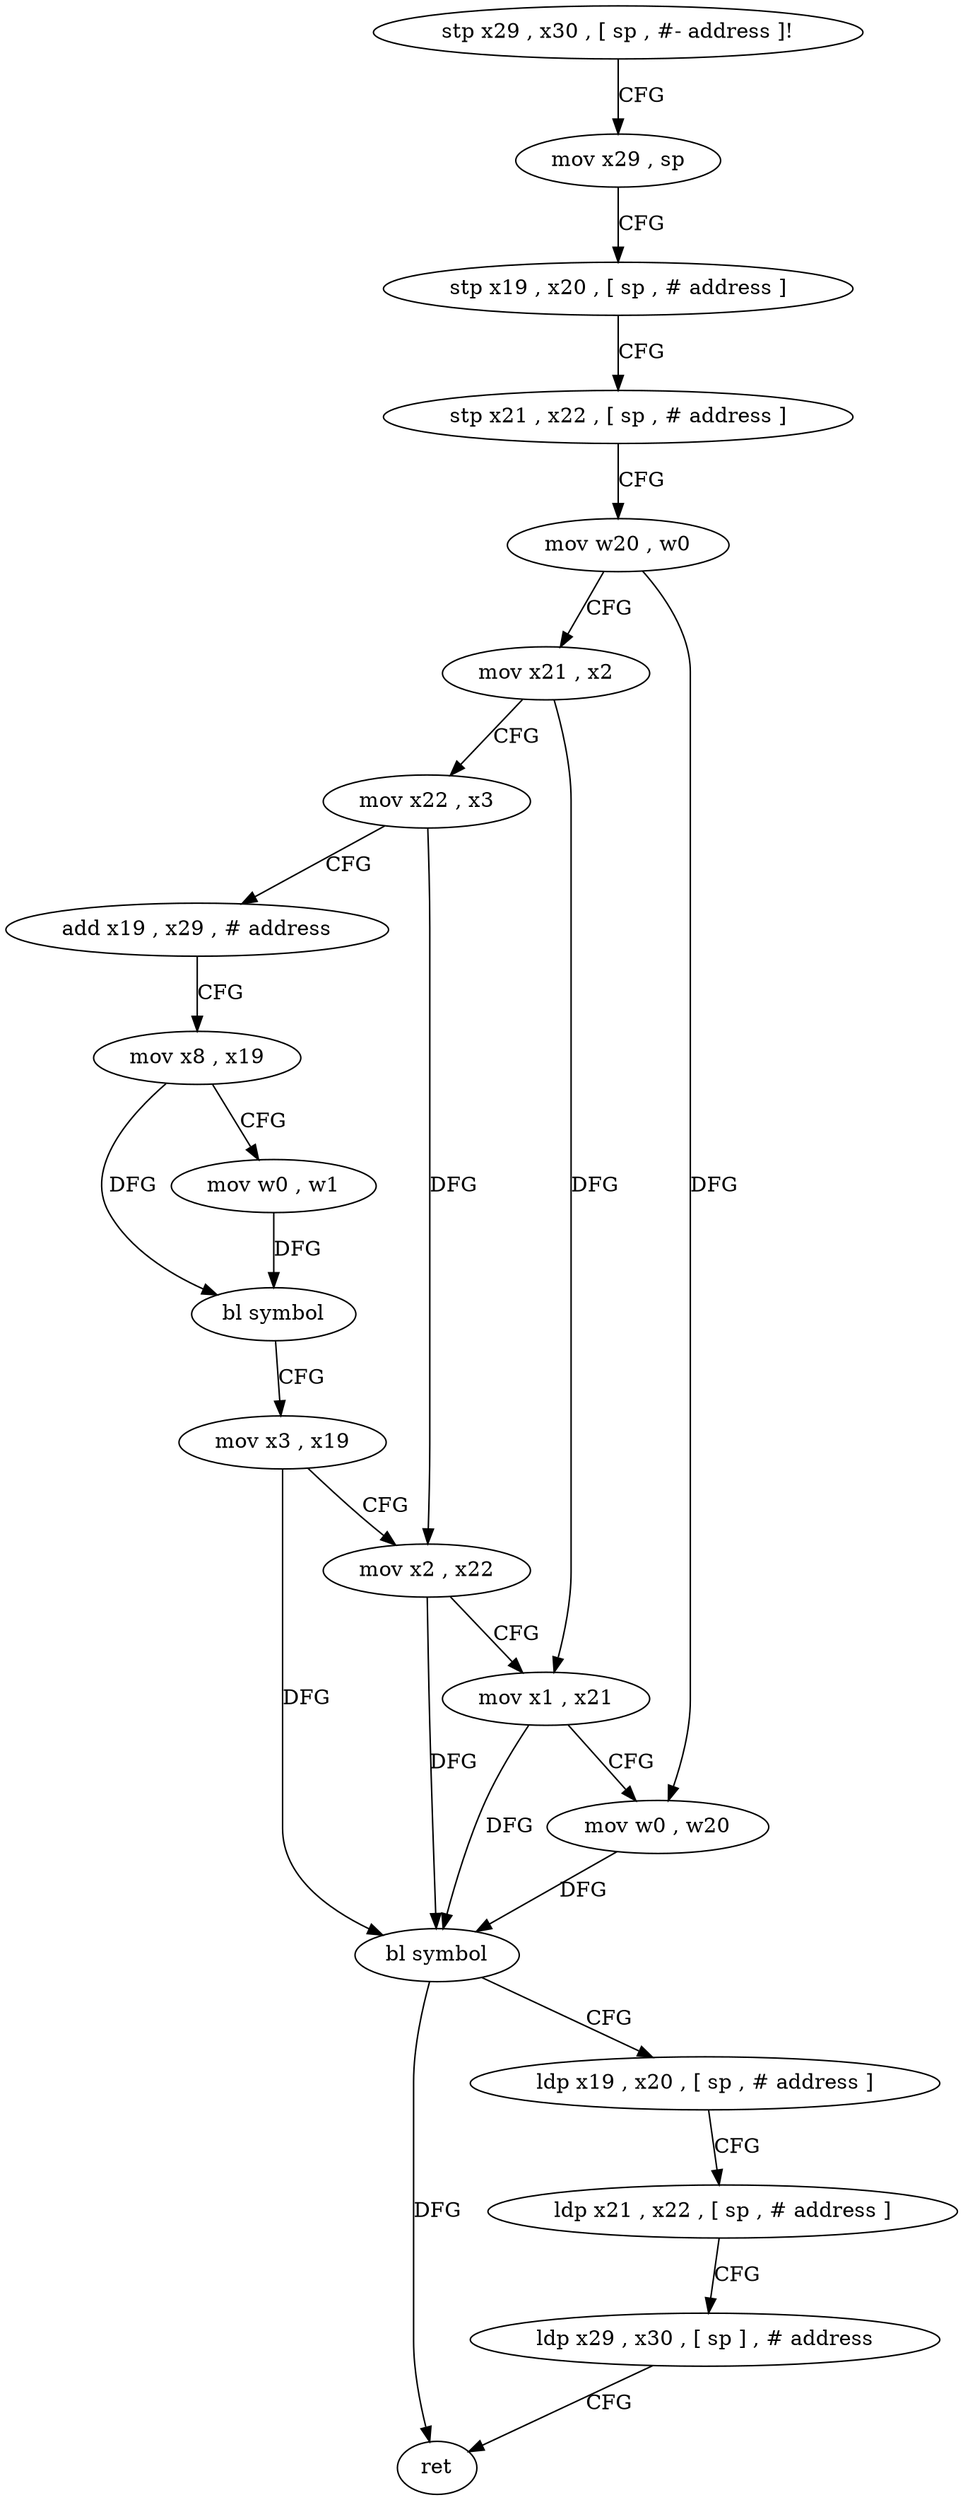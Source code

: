 digraph "func" {
"4228816" [label = "stp x29 , x30 , [ sp , #- address ]!" ]
"4228820" [label = "mov x29 , sp" ]
"4228824" [label = "stp x19 , x20 , [ sp , # address ]" ]
"4228828" [label = "stp x21 , x22 , [ sp , # address ]" ]
"4228832" [label = "mov w20 , w0" ]
"4228836" [label = "mov x21 , x2" ]
"4228840" [label = "mov x22 , x3" ]
"4228844" [label = "add x19 , x29 , # address" ]
"4228848" [label = "mov x8 , x19" ]
"4228852" [label = "mov w0 , w1" ]
"4228856" [label = "bl symbol" ]
"4228860" [label = "mov x3 , x19" ]
"4228864" [label = "mov x2 , x22" ]
"4228868" [label = "mov x1 , x21" ]
"4228872" [label = "mov w0 , w20" ]
"4228876" [label = "bl symbol" ]
"4228880" [label = "ldp x19 , x20 , [ sp , # address ]" ]
"4228884" [label = "ldp x21 , x22 , [ sp , # address ]" ]
"4228888" [label = "ldp x29 , x30 , [ sp ] , # address" ]
"4228892" [label = "ret" ]
"4228816" -> "4228820" [ label = "CFG" ]
"4228820" -> "4228824" [ label = "CFG" ]
"4228824" -> "4228828" [ label = "CFG" ]
"4228828" -> "4228832" [ label = "CFG" ]
"4228832" -> "4228836" [ label = "CFG" ]
"4228832" -> "4228872" [ label = "DFG" ]
"4228836" -> "4228840" [ label = "CFG" ]
"4228836" -> "4228868" [ label = "DFG" ]
"4228840" -> "4228844" [ label = "CFG" ]
"4228840" -> "4228864" [ label = "DFG" ]
"4228844" -> "4228848" [ label = "CFG" ]
"4228848" -> "4228852" [ label = "CFG" ]
"4228848" -> "4228856" [ label = "DFG" ]
"4228852" -> "4228856" [ label = "DFG" ]
"4228856" -> "4228860" [ label = "CFG" ]
"4228860" -> "4228864" [ label = "CFG" ]
"4228860" -> "4228876" [ label = "DFG" ]
"4228864" -> "4228868" [ label = "CFG" ]
"4228864" -> "4228876" [ label = "DFG" ]
"4228868" -> "4228872" [ label = "CFG" ]
"4228868" -> "4228876" [ label = "DFG" ]
"4228872" -> "4228876" [ label = "DFG" ]
"4228876" -> "4228880" [ label = "CFG" ]
"4228876" -> "4228892" [ label = "DFG" ]
"4228880" -> "4228884" [ label = "CFG" ]
"4228884" -> "4228888" [ label = "CFG" ]
"4228888" -> "4228892" [ label = "CFG" ]
}
